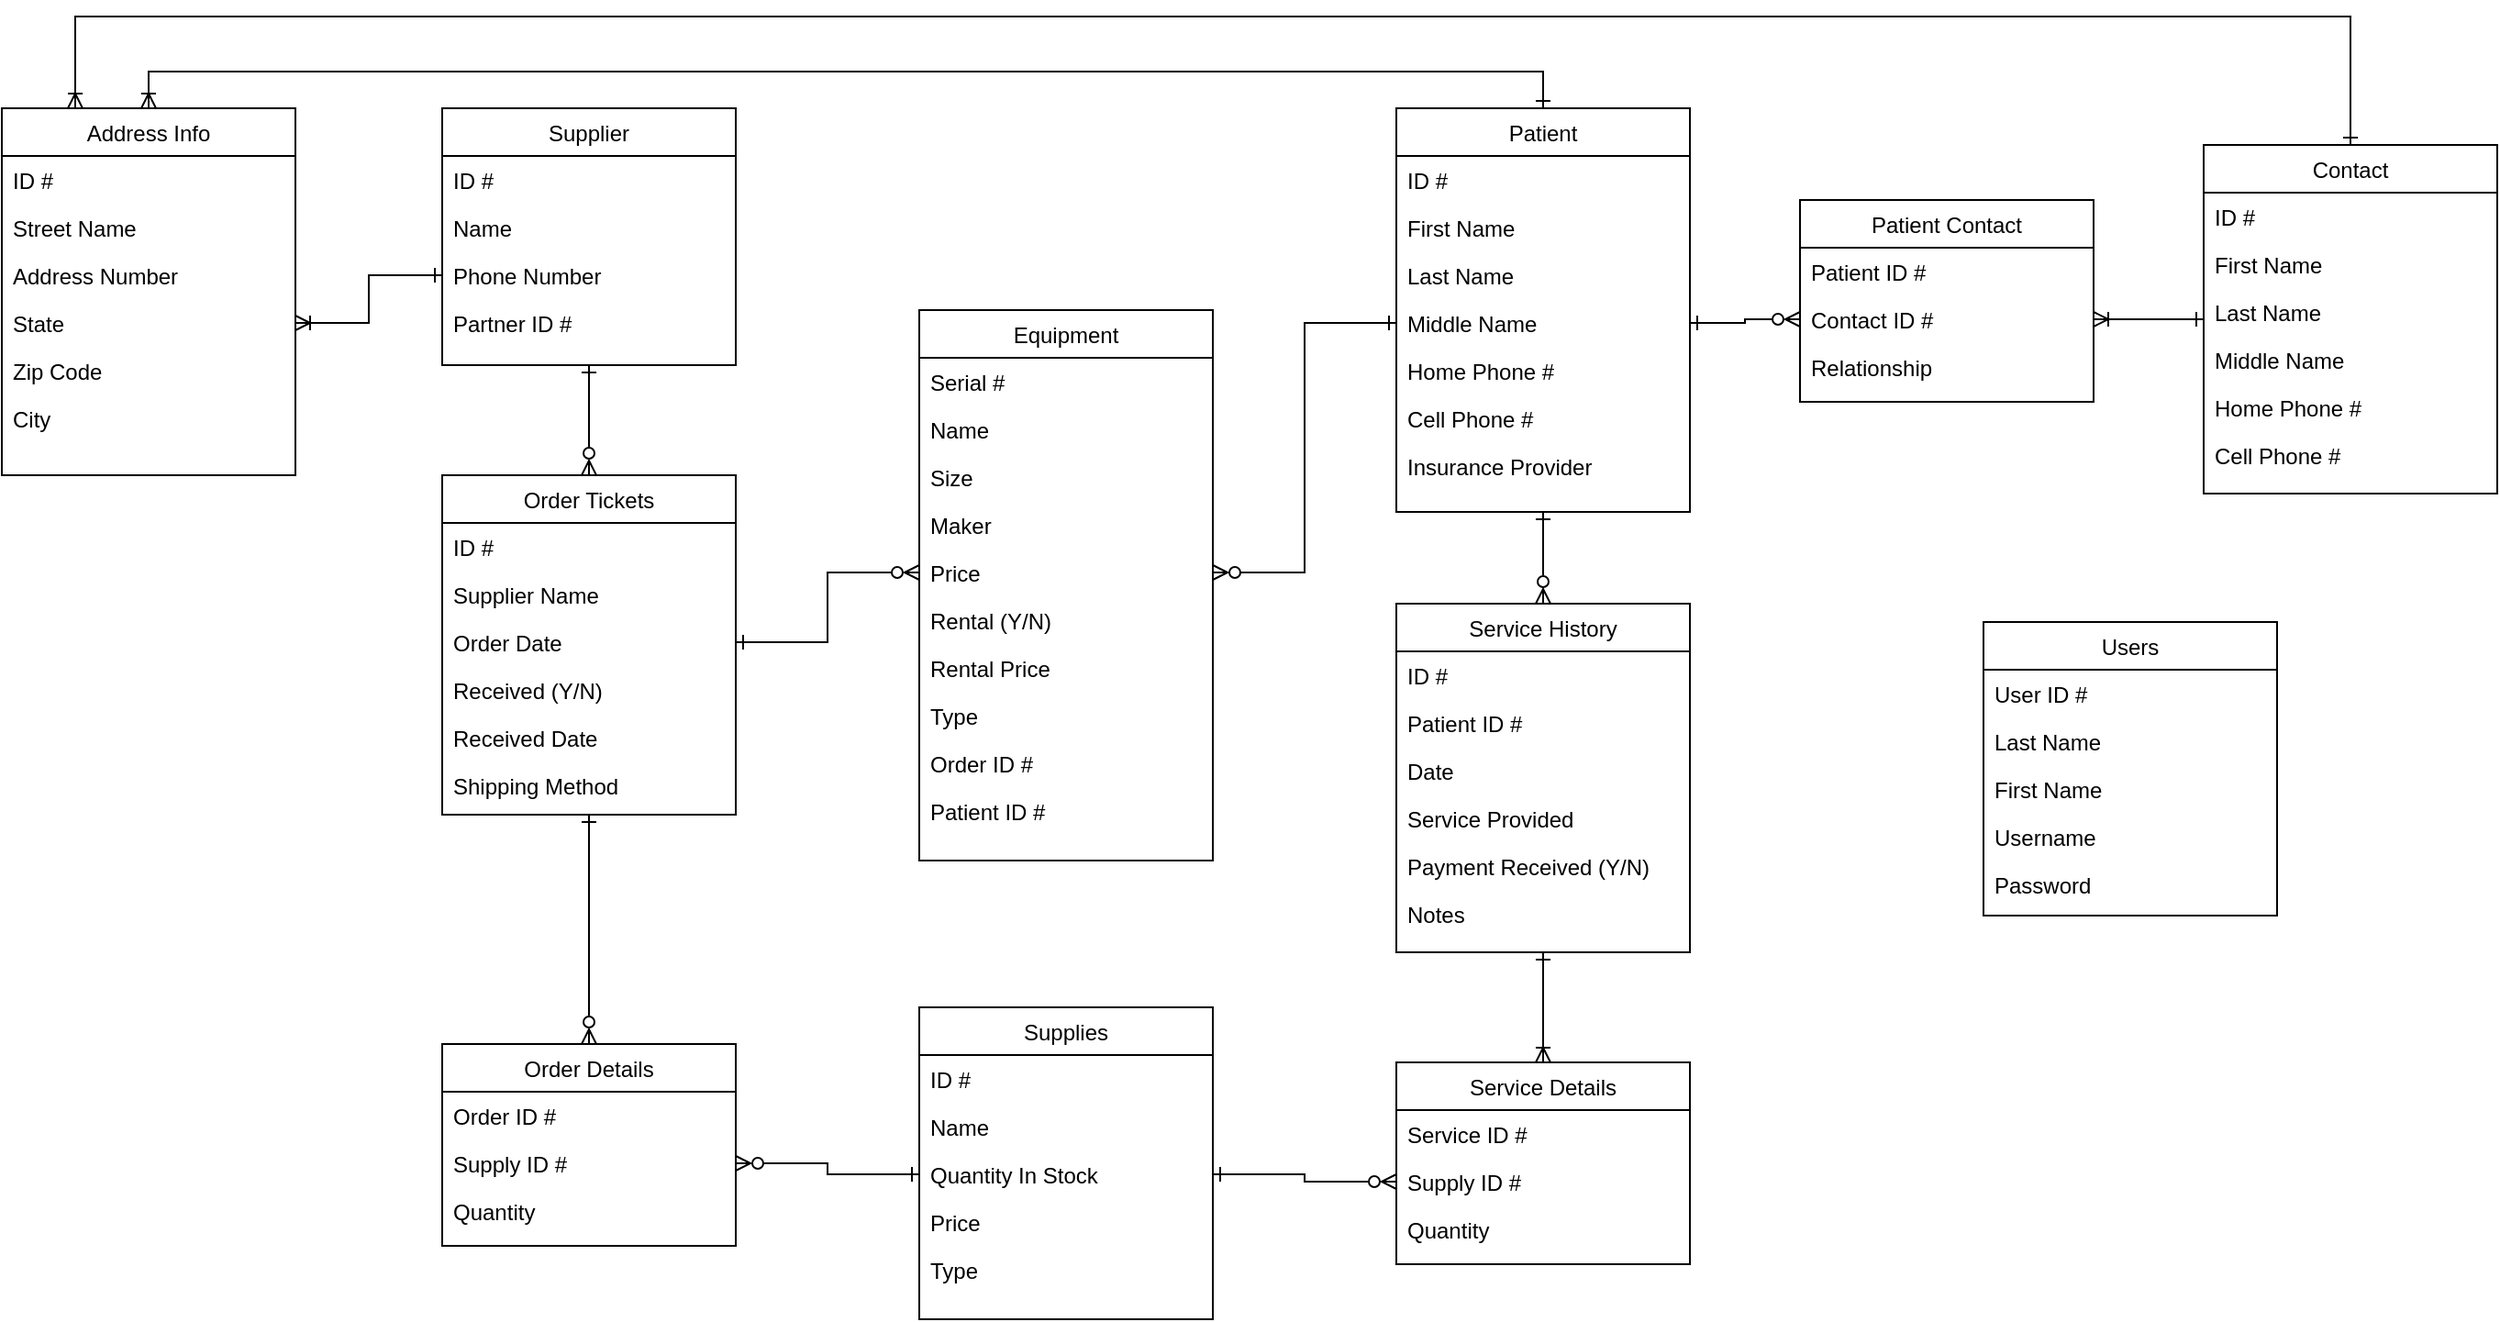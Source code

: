 <mxfile version="24.8.0">
  <diagram id="C5RBs43oDa-KdzZeNtuy" name="Page-1">
    <mxGraphModel dx="1877" dy="530" grid="1" gridSize="10" guides="1" tooltips="1" connect="1" arrows="1" fold="1" page="1" pageScale="1" pageWidth="827" pageHeight="1169" math="0" shadow="0">
      <root>
        <mxCell id="WIyWlLk6GJQsqaUBKTNV-0" />
        <mxCell id="WIyWlLk6GJQsqaUBKTNV-1" parent="WIyWlLk6GJQsqaUBKTNV-0" />
        <mxCell id="b4P51M-Bft6pQW1hSLu2-100" style="edgeStyle=orthogonalEdgeStyle;rounded=0;orthogonalLoop=1;jettySize=auto;html=1;exitX=0.5;exitY=1;exitDx=0;exitDy=0;entryX=0.5;entryY=0;entryDx=0;entryDy=0;startArrow=ERone;startFill=0;endArrow=ERzeroToMany;endFill=0;" parent="WIyWlLk6GJQsqaUBKTNV-1" source="zkfFHV4jXpPFQw0GAbJ--17" target="b4P51M-Bft6pQW1hSLu2-24" edge="1">
          <mxGeometry relative="1" as="geometry" />
        </mxCell>
        <mxCell id="zkfFHV4jXpPFQw0GAbJ--17" value="Patient" style="swimlane;fontStyle=0;align=center;verticalAlign=top;childLayout=stackLayout;horizontal=1;startSize=26;horizontalStack=0;resizeParent=1;resizeLast=0;collapsible=1;marginBottom=0;rounded=0;shadow=0;strokeWidth=1;" parent="WIyWlLk6GJQsqaUBKTNV-1" vertex="1">
          <mxGeometry x="80" y="80" width="160" height="220" as="geometry">
            <mxRectangle x="550" y="140" width="160" height="26" as="alternateBounds" />
          </mxGeometry>
        </mxCell>
        <mxCell id="zkfFHV4jXpPFQw0GAbJ--18" value="ID #" style="text;align=left;verticalAlign=top;spacingLeft=4;spacingRight=4;overflow=hidden;rotatable=0;points=[[0,0.5],[1,0.5]];portConstraint=eastwest;" parent="zkfFHV4jXpPFQw0GAbJ--17" vertex="1">
          <mxGeometry y="26" width="160" height="26" as="geometry" />
        </mxCell>
        <mxCell id="zkfFHV4jXpPFQw0GAbJ--19" value="First Name" style="text;align=left;verticalAlign=top;spacingLeft=4;spacingRight=4;overflow=hidden;rotatable=0;points=[[0,0.5],[1,0.5]];portConstraint=eastwest;rounded=0;shadow=0;html=0;" parent="zkfFHV4jXpPFQw0GAbJ--17" vertex="1">
          <mxGeometry y="52" width="160" height="26" as="geometry" />
        </mxCell>
        <mxCell id="zkfFHV4jXpPFQw0GAbJ--20" value="Last Name" style="text;align=left;verticalAlign=top;spacingLeft=4;spacingRight=4;overflow=hidden;rotatable=0;points=[[0,0.5],[1,0.5]];portConstraint=eastwest;rounded=0;shadow=0;html=0;" parent="zkfFHV4jXpPFQw0GAbJ--17" vertex="1">
          <mxGeometry y="78" width="160" height="26" as="geometry" />
        </mxCell>
        <mxCell id="zkfFHV4jXpPFQw0GAbJ--21" value="Middle Name" style="text;align=left;verticalAlign=top;spacingLeft=4;spacingRight=4;overflow=hidden;rotatable=0;points=[[0,0.5],[1,0.5]];portConstraint=eastwest;rounded=0;shadow=0;html=0;" parent="zkfFHV4jXpPFQw0GAbJ--17" vertex="1">
          <mxGeometry y="104" width="160" height="26" as="geometry" />
        </mxCell>
        <mxCell id="zkfFHV4jXpPFQw0GAbJ--22" value="Home Phone #" style="text;align=left;verticalAlign=top;spacingLeft=4;spacingRight=4;overflow=hidden;rotatable=0;points=[[0,0.5],[1,0.5]];portConstraint=eastwest;rounded=0;shadow=0;html=0;" parent="zkfFHV4jXpPFQw0GAbJ--17" vertex="1">
          <mxGeometry y="130" width="160" height="26" as="geometry" />
        </mxCell>
        <mxCell id="b4P51M-Bft6pQW1hSLu2-2" value="Cell Phone #" style="text;align=left;verticalAlign=top;spacingLeft=4;spacingRight=4;overflow=hidden;rotatable=0;points=[[0,0.5],[1,0.5]];portConstraint=eastwest;rounded=0;shadow=0;html=0;" parent="zkfFHV4jXpPFQw0GAbJ--17" vertex="1">
          <mxGeometry y="156" width="160" height="26" as="geometry" />
        </mxCell>
        <mxCell id="b4P51M-Bft6pQW1hSLu2-53" value="Insurance Provider" style="text;align=left;verticalAlign=top;spacingLeft=4;spacingRight=4;overflow=hidden;rotatable=0;points=[[0,0.5],[1,0.5]];portConstraint=eastwest;rounded=0;shadow=0;html=0;" parent="zkfFHV4jXpPFQw0GAbJ--17" vertex="1">
          <mxGeometry y="182" width="160" height="26" as="geometry" />
        </mxCell>
        <mxCell id="b4P51M-Bft6pQW1hSLu2-10" value="Equipment" style="swimlane;fontStyle=0;align=center;verticalAlign=top;childLayout=stackLayout;horizontal=1;startSize=26;horizontalStack=0;resizeParent=1;resizeLast=0;collapsible=1;marginBottom=0;rounded=0;shadow=0;strokeWidth=1;" parent="WIyWlLk6GJQsqaUBKTNV-1" vertex="1">
          <mxGeometry x="-180" y="190" width="160" height="300" as="geometry">
            <mxRectangle x="550" y="140" width="160" height="26" as="alternateBounds" />
          </mxGeometry>
        </mxCell>
        <mxCell id="b4P51M-Bft6pQW1hSLu2-11" value="Serial #" style="text;align=left;verticalAlign=top;spacingLeft=4;spacingRight=4;overflow=hidden;rotatable=0;points=[[0,0.5],[1,0.5]];portConstraint=eastwest;" parent="b4P51M-Bft6pQW1hSLu2-10" vertex="1">
          <mxGeometry y="26" width="160" height="26" as="geometry" />
        </mxCell>
        <mxCell id="b4P51M-Bft6pQW1hSLu2-13" value="Name" style="text;align=left;verticalAlign=top;spacingLeft=4;spacingRight=4;overflow=hidden;rotatable=0;points=[[0,0.5],[1,0.5]];portConstraint=eastwest;rounded=0;shadow=0;html=0;" parent="b4P51M-Bft6pQW1hSLu2-10" vertex="1">
          <mxGeometry y="52" width="160" height="26" as="geometry" />
        </mxCell>
        <mxCell id="b4P51M-Bft6pQW1hSLu2-14" value="Size" style="text;align=left;verticalAlign=top;spacingLeft=4;spacingRight=4;overflow=hidden;rotatable=0;points=[[0,0.5],[1,0.5]];portConstraint=eastwest;rounded=0;shadow=0;html=0;" parent="b4P51M-Bft6pQW1hSLu2-10" vertex="1">
          <mxGeometry y="78" width="160" height="26" as="geometry" />
        </mxCell>
        <mxCell id="b4P51M-Bft6pQW1hSLu2-15" value="Maker" style="text;align=left;verticalAlign=top;spacingLeft=4;spacingRight=4;overflow=hidden;rotatable=0;points=[[0,0.5],[1,0.5]];portConstraint=eastwest;rounded=0;shadow=0;html=0;" parent="b4P51M-Bft6pQW1hSLu2-10" vertex="1">
          <mxGeometry y="104" width="160" height="26" as="geometry" />
        </mxCell>
        <mxCell id="b4P51M-Bft6pQW1hSLu2-62" value="Price" style="text;align=left;verticalAlign=top;spacingLeft=4;spacingRight=4;overflow=hidden;rotatable=0;points=[[0,0.5],[1,0.5]];portConstraint=eastwest;rounded=0;shadow=0;html=0;" parent="b4P51M-Bft6pQW1hSLu2-10" vertex="1">
          <mxGeometry y="130" width="160" height="26" as="geometry" />
        </mxCell>
        <mxCell id="b4P51M-Bft6pQW1hSLu2-64" value="Rental (Y/N)" style="text;align=left;verticalAlign=top;spacingLeft=4;spacingRight=4;overflow=hidden;rotatable=0;points=[[0,0.5],[1,0.5]];portConstraint=eastwest;rounded=0;shadow=0;html=0;" parent="b4P51M-Bft6pQW1hSLu2-10" vertex="1">
          <mxGeometry y="156" width="160" height="26" as="geometry" />
        </mxCell>
        <mxCell id="b4P51M-Bft6pQW1hSLu2-66" value="Rental Price" style="text;align=left;verticalAlign=top;spacingLeft=4;spacingRight=4;overflow=hidden;rotatable=0;points=[[0,0.5],[1,0.5]];portConstraint=eastwest;rounded=0;shadow=0;html=0;" parent="b4P51M-Bft6pQW1hSLu2-10" vertex="1">
          <mxGeometry y="182" width="160" height="26" as="geometry" />
        </mxCell>
        <mxCell id="b4P51M-Bft6pQW1hSLu2-130" value="Type" style="text;align=left;verticalAlign=top;spacingLeft=4;spacingRight=4;overflow=hidden;rotatable=0;points=[[0,0.5],[1,0.5]];portConstraint=eastwest;rounded=0;shadow=0;html=0;" parent="b4P51M-Bft6pQW1hSLu2-10" vertex="1">
          <mxGeometry y="208" width="160" height="26" as="geometry" />
        </mxCell>
        <mxCell id="JsYCx87im2UmjzTzbnyN-14" value="Order ID #" style="text;align=left;verticalAlign=top;spacingLeft=4;spacingRight=4;overflow=hidden;rotatable=0;points=[[0,0.5],[1,0.5]];portConstraint=eastwest;rounded=0;shadow=0;html=0;" vertex="1" parent="b4P51M-Bft6pQW1hSLu2-10">
          <mxGeometry y="234" width="160" height="26" as="geometry" />
        </mxCell>
        <mxCell id="JsYCx87im2UmjzTzbnyN-13" value="Patient ID #" style="text;align=left;verticalAlign=top;spacingLeft=4;spacingRight=4;overflow=hidden;rotatable=0;points=[[0,0.5],[1,0.5]];portConstraint=eastwest;rounded=0;shadow=0;html=0;" vertex="1" parent="b4P51M-Bft6pQW1hSLu2-10">
          <mxGeometry y="260" width="160" height="26" as="geometry" />
        </mxCell>
        <mxCell id="b4P51M-Bft6pQW1hSLu2-99" style="edgeStyle=orthogonalEdgeStyle;rounded=0;orthogonalLoop=1;jettySize=auto;html=1;exitX=0.5;exitY=1;exitDx=0;exitDy=0;entryX=0.5;entryY=0;entryDx=0;entryDy=0;endArrow=ERzeroToMany;endFill=0;startArrow=ERone;startFill=0;" parent="WIyWlLk6GJQsqaUBKTNV-1" source="b4P51M-Bft6pQW1hSLu2-17" target="b4P51M-Bft6pQW1hSLu2-31" edge="1">
          <mxGeometry relative="1" as="geometry" />
        </mxCell>
        <mxCell id="b4P51M-Bft6pQW1hSLu2-17" value="Supplier" style="swimlane;fontStyle=0;align=center;verticalAlign=top;childLayout=stackLayout;horizontal=1;startSize=26;horizontalStack=0;resizeParent=1;resizeLast=0;collapsible=1;marginBottom=0;rounded=0;shadow=0;strokeWidth=1;" parent="WIyWlLk6GJQsqaUBKTNV-1" vertex="1">
          <mxGeometry x="-440" y="80" width="160" height="140" as="geometry">
            <mxRectangle x="550" y="140" width="160" height="26" as="alternateBounds" />
          </mxGeometry>
        </mxCell>
        <mxCell id="b4P51M-Bft6pQW1hSLu2-132" value="ID #" style="text;align=left;verticalAlign=top;spacingLeft=4;spacingRight=4;overflow=hidden;rotatable=0;points=[[0,0.5],[1,0.5]];portConstraint=eastwest;rounded=0;shadow=0;html=0;" parent="b4P51M-Bft6pQW1hSLu2-17" vertex="1">
          <mxGeometry y="26" width="160" height="26" as="geometry" />
        </mxCell>
        <mxCell id="b4P51M-Bft6pQW1hSLu2-19" value="Name" style="text;align=left;verticalAlign=top;spacingLeft=4;spacingRight=4;overflow=hidden;rotatable=0;points=[[0,0.5],[1,0.5]];portConstraint=eastwest;rounded=0;shadow=0;html=0;" parent="b4P51M-Bft6pQW1hSLu2-17" vertex="1">
          <mxGeometry y="52" width="160" height="26" as="geometry" />
        </mxCell>
        <mxCell id="b4P51M-Bft6pQW1hSLu2-20" value="Phone Number" style="text;align=left;verticalAlign=top;spacingLeft=4;spacingRight=4;overflow=hidden;rotatable=0;points=[[0,0.5],[1,0.5]];portConstraint=eastwest;rounded=0;shadow=0;html=0;" parent="b4P51M-Bft6pQW1hSLu2-17" vertex="1">
          <mxGeometry y="78" width="160" height="26" as="geometry" />
        </mxCell>
        <mxCell id="b4P51M-Bft6pQW1hSLu2-22" value="Partner ID #" style="text;align=left;verticalAlign=top;spacingLeft=4;spacingRight=4;overflow=hidden;rotatable=0;points=[[0,0.5],[1,0.5]];portConstraint=eastwest;rounded=0;shadow=0;html=0;" parent="b4P51M-Bft6pQW1hSLu2-17" vertex="1">
          <mxGeometry y="104" width="160" height="26" as="geometry" />
        </mxCell>
        <mxCell id="b4P51M-Bft6pQW1hSLu2-24" value="Service History" style="swimlane;fontStyle=0;align=center;verticalAlign=top;childLayout=stackLayout;horizontal=1;startSize=26;horizontalStack=0;resizeParent=1;resizeLast=0;collapsible=1;marginBottom=0;rounded=0;shadow=0;strokeWidth=1;" parent="WIyWlLk6GJQsqaUBKTNV-1" vertex="1">
          <mxGeometry x="80" y="350" width="160" height="190" as="geometry">
            <mxRectangle x="550" y="140" width="160" height="26" as="alternateBounds" />
          </mxGeometry>
        </mxCell>
        <mxCell id="b4P51M-Bft6pQW1hSLu2-25" value="ID #" style="text;align=left;verticalAlign=top;spacingLeft=4;spacingRight=4;overflow=hidden;rotatable=0;points=[[0,0.5],[1,0.5]];portConstraint=eastwest;" parent="b4P51M-Bft6pQW1hSLu2-24" vertex="1">
          <mxGeometry y="26" width="160" height="26" as="geometry" />
        </mxCell>
        <mxCell id="b4P51M-Bft6pQW1hSLu2-26" value="Patient ID #" style="text;align=left;verticalAlign=top;spacingLeft=4;spacingRight=4;overflow=hidden;rotatable=0;points=[[0,0.5],[1,0.5]];portConstraint=eastwest;rounded=0;shadow=0;html=0;" parent="b4P51M-Bft6pQW1hSLu2-24" vertex="1">
          <mxGeometry y="52" width="160" height="26" as="geometry" />
        </mxCell>
        <mxCell id="b4P51M-Bft6pQW1hSLu2-27" value="Date" style="text;align=left;verticalAlign=top;spacingLeft=4;spacingRight=4;overflow=hidden;rotatable=0;points=[[0,0.5],[1,0.5]];portConstraint=eastwest;rounded=0;shadow=0;html=0;" parent="b4P51M-Bft6pQW1hSLu2-24" vertex="1">
          <mxGeometry y="78" width="160" height="26" as="geometry" />
        </mxCell>
        <mxCell id="b4P51M-Bft6pQW1hSLu2-28" value="Service Provided" style="text;align=left;verticalAlign=top;spacingLeft=4;spacingRight=4;overflow=hidden;rotatable=0;points=[[0,0.5],[1,0.5]];portConstraint=eastwest;rounded=0;shadow=0;html=0;" parent="b4P51M-Bft6pQW1hSLu2-24" vertex="1">
          <mxGeometry y="104" width="160" height="26" as="geometry" />
        </mxCell>
        <mxCell id="b4P51M-Bft6pQW1hSLu2-29" value="Payment Received (Y/N)" style="text;align=left;verticalAlign=top;spacingLeft=4;spacingRight=4;overflow=hidden;rotatable=0;points=[[0,0.5],[1,0.5]];portConstraint=eastwest;rounded=0;shadow=0;html=0;" parent="b4P51M-Bft6pQW1hSLu2-24" vertex="1">
          <mxGeometry y="130" width="160" height="26" as="geometry" />
        </mxCell>
        <mxCell id="b4P51M-Bft6pQW1hSLu2-50" value="Notes" style="text;align=left;verticalAlign=top;spacingLeft=4;spacingRight=4;overflow=hidden;rotatable=0;points=[[0,0.5],[1,0.5]];portConstraint=eastwest;rounded=0;shadow=0;html=0;" parent="b4P51M-Bft6pQW1hSLu2-24" vertex="1">
          <mxGeometry y="156" width="160" height="26" as="geometry" />
        </mxCell>
        <mxCell id="b4P51M-Bft6pQW1hSLu2-31" value="Order Tickets" style="swimlane;fontStyle=0;align=center;verticalAlign=top;childLayout=stackLayout;horizontal=1;startSize=26;horizontalStack=0;resizeParent=1;resizeLast=0;collapsible=1;marginBottom=0;rounded=0;shadow=0;strokeWidth=1;" parent="WIyWlLk6GJQsqaUBKTNV-1" vertex="1">
          <mxGeometry x="-440" y="280" width="160" height="185" as="geometry">
            <mxRectangle x="550" y="140" width="160" height="26" as="alternateBounds" />
          </mxGeometry>
        </mxCell>
        <mxCell id="b4P51M-Bft6pQW1hSLu2-32" value="ID #" style="text;align=left;verticalAlign=top;spacingLeft=4;spacingRight=4;overflow=hidden;rotatable=0;points=[[0,0.5],[1,0.5]];portConstraint=eastwest;" parent="b4P51M-Bft6pQW1hSLu2-31" vertex="1">
          <mxGeometry y="26" width="160" height="26" as="geometry" />
        </mxCell>
        <mxCell id="b4P51M-Bft6pQW1hSLu2-33" value="Supplier Name" style="text;align=left;verticalAlign=top;spacingLeft=4;spacingRight=4;overflow=hidden;rotatable=0;points=[[0,0.5],[1,0.5]];portConstraint=eastwest;rounded=0;shadow=0;html=0;" parent="b4P51M-Bft6pQW1hSLu2-31" vertex="1">
          <mxGeometry y="52" width="160" height="26" as="geometry" />
        </mxCell>
        <mxCell id="b4P51M-Bft6pQW1hSLu2-34" value="Order Date" style="text;align=left;verticalAlign=top;spacingLeft=4;spacingRight=4;overflow=hidden;rotatable=0;points=[[0,0.5],[1,0.5]];portConstraint=eastwest;rounded=0;shadow=0;html=0;" parent="b4P51M-Bft6pQW1hSLu2-31" vertex="1">
          <mxGeometry y="78" width="160" height="26" as="geometry" />
        </mxCell>
        <mxCell id="b4P51M-Bft6pQW1hSLu2-68" value="Received (Y/N)" style="text;align=left;verticalAlign=top;spacingLeft=4;spacingRight=4;overflow=hidden;rotatable=0;points=[[0,0.5],[1,0.5]];portConstraint=eastwest;rounded=0;shadow=0;html=0;" parent="b4P51M-Bft6pQW1hSLu2-31" vertex="1">
          <mxGeometry y="104" width="160" height="26" as="geometry" />
        </mxCell>
        <mxCell id="b4P51M-Bft6pQW1hSLu2-117" value="Received Date" style="text;align=left;verticalAlign=top;spacingLeft=4;spacingRight=4;overflow=hidden;rotatable=0;points=[[0,0.5],[1,0.5]];portConstraint=eastwest;rounded=0;shadow=0;html=0;" parent="b4P51M-Bft6pQW1hSLu2-31" vertex="1">
          <mxGeometry y="130" width="160" height="26" as="geometry" />
        </mxCell>
        <mxCell id="b4P51M-Bft6pQW1hSLu2-118" value="Shipping Method" style="text;align=left;verticalAlign=top;spacingLeft=4;spacingRight=4;overflow=hidden;rotatable=0;points=[[0,0.5],[1,0.5]];portConstraint=eastwest;rounded=0;shadow=0;html=0;" parent="b4P51M-Bft6pQW1hSLu2-31" vertex="1">
          <mxGeometry y="156" width="160" height="26" as="geometry" />
        </mxCell>
        <mxCell id="b4P51M-Bft6pQW1hSLu2-38" value="Contact" style="swimlane;fontStyle=0;align=center;verticalAlign=top;childLayout=stackLayout;horizontal=1;startSize=26;horizontalStack=0;resizeParent=1;resizeLast=0;collapsible=1;marginBottom=0;rounded=0;shadow=0;strokeWidth=1;" parent="WIyWlLk6GJQsqaUBKTNV-1" vertex="1">
          <mxGeometry x="520" y="100" width="160" height="190" as="geometry">
            <mxRectangle x="550" y="140" width="160" height="26" as="alternateBounds" />
          </mxGeometry>
        </mxCell>
        <mxCell id="b4P51M-Bft6pQW1hSLu2-39" value="ID #" style="text;align=left;verticalAlign=top;spacingLeft=4;spacingRight=4;overflow=hidden;rotatable=0;points=[[0,0.5],[1,0.5]];portConstraint=eastwest;" parent="b4P51M-Bft6pQW1hSLu2-38" vertex="1">
          <mxGeometry y="26" width="160" height="26" as="geometry" />
        </mxCell>
        <mxCell id="b4P51M-Bft6pQW1hSLu2-40" value="First Name" style="text;align=left;verticalAlign=top;spacingLeft=4;spacingRight=4;overflow=hidden;rotatable=0;points=[[0,0.5],[1,0.5]];portConstraint=eastwest;rounded=0;shadow=0;html=0;" parent="b4P51M-Bft6pQW1hSLu2-38" vertex="1">
          <mxGeometry y="52" width="160" height="26" as="geometry" />
        </mxCell>
        <mxCell id="b4P51M-Bft6pQW1hSLu2-41" value="Last Name" style="text;align=left;verticalAlign=top;spacingLeft=4;spacingRight=4;overflow=hidden;rotatable=0;points=[[0,0.5],[1,0.5]];portConstraint=eastwest;rounded=0;shadow=0;html=0;" parent="b4P51M-Bft6pQW1hSLu2-38" vertex="1">
          <mxGeometry y="78" width="160" height="26" as="geometry" />
        </mxCell>
        <mxCell id="b4P51M-Bft6pQW1hSLu2-42" value="Middle Name" style="text;align=left;verticalAlign=top;spacingLeft=4;spacingRight=4;overflow=hidden;rotatable=0;points=[[0,0.5],[1,0.5]];portConstraint=eastwest;rounded=0;shadow=0;html=0;" parent="b4P51M-Bft6pQW1hSLu2-38" vertex="1">
          <mxGeometry y="104" width="160" height="26" as="geometry" />
        </mxCell>
        <mxCell id="b4P51M-Bft6pQW1hSLu2-51" value="Home Phone #" style="text;align=left;verticalAlign=top;spacingLeft=4;spacingRight=4;overflow=hidden;rotatable=0;points=[[0,0.5],[1,0.5]];portConstraint=eastwest;rounded=0;shadow=0;html=0;" parent="b4P51M-Bft6pQW1hSLu2-38" vertex="1">
          <mxGeometry y="130" width="160" height="26" as="geometry" />
        </mxCell>
        <mxCell id="b4P51M-Bft6pQW1hSLu2-55" value="Cell Phone #" style="text;align=left;verticalAlign=top;spacingLeft=4;spacingRight=4;overflow=hidden;rotatable=0;points=[[0,0.5],[1,0.5]];portConstraint=eastwest;rounded=0;shadow=0;html=0;" parent="b4P51M-Bft6pQW1hSLu2-38" vertex="1">
          <mxGeometry y="156" width="160" height="26" as="geometry" />
        </mxCell>
        <mxCell id="b4P51M-Bft6pQW1hSLu2-83" value="Service Details" style="swimlane;fontStyle=0;align=center;verticalAlign=top;childLayout=stackLayout;horizontal=1;startSize=26;horizontalStack=0;resizeParent=1;resizeLast=0;collapsible=1;marginBottom=0;rounded=0;shadow=0;strokeWidth=1;" parent="WIyWlLk6GJQsqaUBKTNV-1" vertex="1">
          <mxGeometry x="80" y="600" width="160" height="110" as="geometry">
            <mxRectangle x="550" y="140" width="160" height="26" as="alternateBounds" />
          </mxGeometry>
        </mxCell>
        <mxCell id="b4P51M-Bft6pQW1hSLu2-84" value="Service ID #" style="text;align=left;verticalAlign=top;spacingLeft=4;spacingRight=4;overflow=hidden;rotatable=0;points=[[0,0.5],[1,0.5]];portConstraint=eastwest;" parent="b4P51M-Bft6pQW1hSLu2-83" vertex="1">
          <mxGeometry y="26" width="160" height="26" as="geometry" />
        </mxCell>
        <mxCell id="b4P51M-Bft6pQW1hSLu2-86" value="Supply ID #" style="text;align=left;verticalAlign=top;spacingLeft=4;spacingRight=4;overflow=hidden;rotatable=0;points=[[0,0.5],[1,0.5]];portConstraint=eastwest;rounded=0;shadow=0;html=0;" parent="b4P51M-Bft6pQW1hSLu2-83" vertex="1">
          <mxGeometry y="52" width="160" height="26" as="geometry" />
        </mxCell>
        <mxCell id="b4P51M-Bft6pQW1hSLu2-87" value="Quantity" style="text;align=left;verticalAlign=top;spacingLeft=4;spacingRight=4;overflow=hidden;rotatable=0;points=[[0,0.5],[1,0.5]];portConstraint=eastwest;rounded=0;shadow=0;html=0;" parent="b4P51M-Bft6pQW1hSLu2-83" vertex="1">
          <mxGeometry y="78" width="160" height="26" as="geometry" />
        </mxCell>
        <mxCell id="b4P51M-Bft6pQW1hSLu2-90" value="Users" style="swimlane;fontStyle=0;align=center;verticalAlign=top;childLayout=stackLayout;horizontal=1;startSize=26;horizontalStack=0;resizeParent=1;resizeLast=0;collapsible=1;marginBottom=0;rounded=0;shadow=0;strokeWidth=1;" parent="WIyWlLk6GJQsqaUBKTNV-1" vertex="1">
          <mxGeometry x="400" y="360" width="160" height="160" as="geometry">
            <mxRectangle x="550" y="140" width="160" height="26" as="alternateBounds" />
          </mxGeometry>
        </mxCell>
        <mxCell id="b4P51M-Bft6pQW1hSLu2-91" value="User ID # " style="text;align=left;verticalAlign=top;spacingLeft=4;spacingRight=4;overflow=hidden;rotatable=0;points=[[0,0.5],[1,0.5]];portConstraint=eastwest;" parent="b4P51M-Bft6pQW1hSLu2-90" vertex="1">
          <mxGeometry y="26" width="160" height="26" as="geometry" />
        </mxCell>
        <mxCell id="b4P51M-Bft6pQW1hSLu2-93" value="Last Name" style="text;align=left;verticalAlign=top;spacingLeft=4;spacingRight=4;overflow=hidden;rotatable=0;points=[[0,0.5],[1,0.5]];portConstraint=eastwest;rounded=0;shadow=0;html=0;" parent="b4P51M-Bft6pQW1hSLu2-90" vertex="1">
          <mxGeometry y="52" width="160" height="26" as="geometry" />
        </mxCell>
        <mxCell id="b4P51M-Bft6pQW1hSLu2-92" value="First Name" style="text;align=left;verticalAlign=top;spacingLeft=4;spacingRight=4;overflow=hidden;rotatable=0;points=[[0,0.5],[1,0.5]];portConstraint=eastwest;rounded=0;shadow=0;html=0;" parent="b4P51M-Bft6pQW1hSLu2-90" vertex="1">
          <mxGeometry y="78" width="160" height="26" as="geometry" />
        </mxCell>
        <mxCell id="b4P51M-Bft6pQW1hSLu2-95" value="Username" style="text;align=left;verticalAlign=top;spacingLeft=4;spacingRight=4;overflow=hidden;rotatable=0;points=[[0,0.5],[1,0.5]];portConstraint=eastwest;rounded=0;shadow=0;html=0;" parent="b4P51M-Bft6pQW1hSLu2-90" vertex="1">
          <mxGeometry y="104" width="160" height="26" as="geometry" />
        </mxCell>
        <mxCell id="b4P51M-Bft6pQW1hSLu2-94" value="Password" style="text;align=left;verticalAlign=top;spacingLeft=4;spacingRight=4;overflow=hidden;rotatable=0;points=[[0,0.5],[1,0.5]];portConstraint=eastwest;rounded=0;shadow=0;html=0;" parent="b4P51M-Bft6pQW1hSLu2-90" vertex="1">
          <mxGeometry y="130" width="160" height="26" as="geometry" />
        </mxCell>
        <mxCell id="b4P51M-Bft6pQW1hSLu2-101" style="edgeStyle=orthogonalEdgeStyle;rounded=0;orthogonalLoop=1;jettySize=auto;html=1;exitX=0;exitY=0.5;exitDx=0;exitDy=0;entryX=1;entryY=0.5;entryDx=0;entryDy=0;endArrow=ERone;endFill=0;startArrow=ERzeroToMany;startFill=0;" parent="WIyWlLk6GJQsqaUBKTNV-1" source="b4P51M-Bft6pQW1hSLu2-86" target="Sb4sRkHZLUuxlxwJCpTI-5" edge="1">
          <mxGeometry relative="1" as="geometry" />
        </mxCell>
        <mxCell id="b4P51M-Bft6pQW1hSLu2-103" style="edgeStyle=orthogonalEdgeStyle;rounded=0;orthogonalLoop=1;jettySize=auto;html=1;exitX=0.5;exitY=0;exitDx=0;exitDy=0;entryX=0.5;entryY=1;entryDx=0;entryDy=0;endArrow=ERone;endFill=0;startArrow=ERoneToMany;startFill=0;" parent="WIyWlLk6GJQsqaUBKTNV-1" source="b4P51M-Bft6pQW1hSLu2-83" target="b4P51M-Bft6pQW1hSLu2-24" edge="1">
          <mxGeometry relative="1" as="geometry" />
        </mxCell>
        <mxCell id="b4P51M-Bft6pQW1hSLu2-104" value="Patient Contact" style="swimlane;fontStyle=0;align=center;verticalAlign=top;childLayout=stackLayout;horizontal=1;startSize=26;horizontalStack=0;resizeParent=1;resizeLast=0;collapsible=1;marginBottom=0;rounded=0;shadow=0;strokeWidth=1;" parent="WIyWlLk6GJQsqaUBKTNV-1" vertex="1">
          <mxGeometry x="300" y="130" width="160" height="110" as="geometry">
            <mxRectangle x="550" y="140" width="160" height="26" as="alternateBounds" />
          </mxGeometry>
        </mxCell>
        <mxCell id="b4P51M-Bft6pQW1hSLu2-105" value="Patient ID #" style="text;align=left;verticalAlign=top;spacingLeft=4;spacingRight=4;overflow=hidden;rotatable=0;points=[[0,0.5],[1,0.5]];portConstraint=eastwest;" parent="b4P51M-Bft6pQW1hSLu2-104" vertex="1">
          <mxGeometry y="26" width="160" height="26" as="geometry" />
        </mxCell>
        <mxCell id="b4P51M-Bft6pQW1hSLu2-106" value="Contact ID #" style="text;align=left;verticalAlign=top;spacingLeft=4;spacingRight=4;overflow=hidden;rotatable=0;points=[[0,0.5],[1,0.5]];portConstraint=eastwest;rounded=0;shadow=0;html=0;" parent="b4P51M-Bft6pQW1hSLu2-104" vertex="1">
          <mxGeometry y="52" width="160" height="26" as="geometry" />
        </mxCell>
        <mxCell id="b4P51M-Bft6pQW1hSLu2-109" value="Relationship" style="text;align=left;verticalAlign=top;spacingLeft=4;spacingRight=4;overflow=hidden;rotatable=0;points=[[0,0.5],[1,0.5]];portConstraint=eastwest;rounded=0;shadow=0;html=0;" parent="b4P51M-Bft6pQW1hSLu2-104" vertex="1">
          <mxGeometry y="78" width="160" height="26" as="geometry" />
        </mxCell>
        <mxCell id="b4P51M-Bft6pQW1hSLu2-114" style="edgeStyle=orthogonalEdgeStyle;rounded=0;orthogonalLoop=1;jettySize=auto;html=1;exitX=1;exitY=0.5;exitDx=0;exitDy=0;entryX=0;entryY=0.5;entryDx=0;entryDy=0;endArrow=ERzeroToMany;endFill=0;startArrow=ERone;startFill=0;" parent="WIyWlLk6GJQsqaUBKTNV-1" source="zkfFHV4jXpPFQw0GAbJ--21" target="b4P51M-Bft6pQW1hSLu2-106" edge="1">
          <mxGeometry relative="1" as="geometry" />
        </mxCell>
        <mxCell id="b4P51M-Bft6pQW1hSLu2-115" style="edgeStyle=orthogonalEdgeStyle;rounded=0;orthogonalLoop=1;jettySize=auto;html=1;exitX=1;exitY=0.5;exitDx=0;exitDy=0;entryX=0;entryY=0.5;entryDx=0;entryDy=0;startArrow=ERoneToMany;startFill=0;endArrow=ERone;endFill=0;" parent="WIyWlLk6GJQsqaUBKTNV-1" source="b4P51M-Bft6pQW1hSLu2-106" target="b4P51M-Bft6pQW1hSLu2-38" edge="1">
          <mxGeometry relative="1" as="geometry" />
        </mxCell>
        <mxCell id="b4P51M-Bft6pQW1hSLu2-133" style="edgeStyle=orthogonalEdgeStyle;rounded=0;orthogonalLoop=1;jettySize=auto;html=1;exitX=0.5;exitY=0;exitDx=0;exitDy=0;entryX=0.5;entryY=0;entryDx=0;entryDy=0;endArrow=ERone;endFill=0;startArrow=ERoneToMany;startFill=0;" parent="WIyWlLk6GJQsqaUBKTNV-1" source="b4P51M-Bft6pQW1hSLu2-119" target="zkfFHV4jXpPFQw0GAbJ--17" edge="1">
          <mxGeometry relative="1" as="geometry" />
        </mxCell>
        <mxCell id="b4P51M-Bft6pQW1hSLu2-134" style="edgeStyle=orthogonalEdgeStyle;rounded=0;orthogonalLoop=1;jettySize=auto;html=1;exitX=0.25;exitY=0;exitDx=0;exitDy=0;entryX=0.5;entryY=0;entryDx=0;entryDy=0;endArrow=ERone;endFill=0;startArrow=ERoneToMany;startFill=0;" parent="WIyWlLk6GJQsqaUBKTNV-1" source="b4P51M-Bft6pQW1hSLu2-119" target="b4P51M-Bft6pQW1hSLu2-38" edge="1">
          <mxGeometry relative="1" as="geometry">
            <Array as="points">
              <mxPoint x="-640" y="30" />
              <mxPoint x="600" y="30" />
            </Array>
          </mxGeometry>
        </mxCell>
        <mxCell id="b4P51M-Bft6pQW1hSLu2-119" value="Address Info" style="swimlane;fontStyle=0;align=center;verticalAlign=top;childLayout=stackLayout;horizontal=1;startSize=26;horizontalStack=0;resizeParent=1;resizeLast=0;collapsible=1;marginBottom=0;rounded=0;shadow=0;strokeWidth=1;" parent="WIyWlLk6GJQsqaUBKTNV-1" vertex="1">
          <mxGeometry x="-680" y="80" width="160" height="200" as="geometry">
            <mxRectangle x="550" y="140" width="160" height="26" as="alternateBounds" />
          </mxGeometry>
        </mxCell>
        <mxCell id="b4P51M-Bft6pQW1hSLu2-120" value="ID #" style="text;align=left;verticalAlign=top;spacingLeft=4;spacingRight=4;overflow=hidden;rotatable=0;points=[[0,0.5],[1,0.5]];portConstraint=eastwest;rounded=0;shadow=0;html=0;" parent="b4P51M-Bft6pQW1hSLu2-119" vertex="1">
          <mxGeometry y="26" width="160" height="26" as="geometry" />
        </mxCell>
        <mxCell id="b4P51M-Bft6pQW1hSLu2-122" value="Street Name" style="text;align=left;verticalAlign=top;spacingLeft=4;spacingRight=4;overflow=hidden;rotatable=0;points=[[0,0.5],[1,0.5]];portConstraint=eastwest;rounded=0;shadow=0;html=0;" parent="b4P51M-Bft6pQW1hSLu2-119" vertex="1">
          <mxGeometry y="52" width="160" height="26" as="geometry" />
        </mxCell>
        <mxCell id="b4P51M-Bft6pQW1hSLu2-124" value="Address Number" style="text;align=left;verticalAlign=top;spacingLeft=4;spacingRight=4;overflow=hidden;rotatable=0;points=[[0,0.5],[1,0.5]];portConstraint=eastwest;rounded=0;shadow=0;html=0;" parent="b4P51M-Bft6pQW1hSLu2-119" vertex="1">
          <mxGeometry y="78" width="160" height="26" as="geometry" />
        </mxCell>
        <mxCell id="b4P51M-Bft6pQW1hSLu2-125" value="State" style="text;align=left;verticalAlign=top;spacingLeft=4;spacingRight=4;overflow=hidden;rotatable=0;points=[[0,0.5],[1,0.5]];portConstraint=eastwest;rounded=0;shadow=0;html=0;" parent="b4P51M-Bft6pQW1hSLu2-119" vertex="1">
          <mxGeometry y="104" width="160" height="26" as="geometry" />
        </mxCell>
        <mxCell id="b4P51M-Bft6pQW1hSLu2-128" value="Zip Code" style="text;align=left;verticalAlign=top;spacingLeft=4;spacingRight=4;overflow=hidden;rotatable=0;points=[[0,0.5],[1,0.5]];portConstraint=eastwest;rounded=0;shadow=0;html=0;" parent="b4P51M-Bft6pQW1hSLu2-119" vertex="1">
          <mxGeometry y="130" width="160" height="26" as="geometry" />
        </mxCell>
        <mxCell id="b4P51M-Bft6pQW1hSLu2-127" value="City" style="text;align=left;verticalAlign=top;spacingLeft=4;spacingRight=4;overflow=hidden;rotatable=0;points=[[0,0.5],[1,0.5]];portConstraint=eastwest;rounded=0;shadow=0;html=0;" parent="b4P51M-Bft6pQW1hSLu2-119" vertex="1">
          <mxGeometry y="156" width="160" height="26" as="geometry" />
        </mxCell>
        <mxCell id="b4P51M-Bft6pQW1hSLu2-129" style="edgeStyle=orthogonalEdgeStyle;rounded=0;orthogonalLoop=1;jettySize=auto;html=1;exitX=0;exitY=0.5;exitDx=0;exitDy=0;entryX=1;entryY=0.5;entryDx=0;entryDy=0;endArrow=ERoneToMany;endFill=0;startArrow=ERone;startFill=0;" parent="WIyWlLk6GJQsqaUBKTNV-1" source="b4P51M-Bft6pQW1hSLu2-20" target="b4P51M-Bft6pQW1hSLu2-125" edge="1">
          <mxGeometry relative="1" as="geometry" />
        </mxCell>
        <mxCell id="Sb4sRkHZLUuxlxwJCpTI-0" value="Supplies" style="swimlane;fontStyle=0;align=center;verticalAlign=top;childLayout=stackLayout;horizontal=1;startSize=26;horizontalStack=0;resizeParent=1;resizeLast=0;collapsible=1;marginBottom=0;rounded=0;shadow=0;strokeWidth=1;" parent="WIyWlLk6GJQsqaUBKTNV-1" vertex="1">
          <mxGeometry x="-180" y="570" width="160" height="170" as="geometry">
            <mxRectangle x="550" y="140" width="160" height="26" as="alternateBounds" />
          </mxGeometry>
        </mxCell>
        <mxCell id="Sb4sRkHZLUuxlxwJCpTI-1" value="ID #" style="text;align=left;verticalAlign=top;spacingLeft=4;spacingRight=4;overflow=hidden;rotatable=0;points=[[0,0.5],[1,0.5]];portConstraint=eastwest;" parent="Sb4sRkHZLUuxlxwJCpTI-0" vertex="1">
          <mxGeometry y="26" width="160" height="26" as="geometry" />
        </mxCell>
        <mxCell id="Sb4sRkHZLUuxlxwJCpTI-2" value="Name" style="text;align=left;verticalAlign=top;spacingLeft=4;spacingRight=4;overflow=hidden;rotatable=0;points=[[0,0.5],[1,0.5]];portConstraint=eastwest;rounded=0;shadow=0;html=0;" parent="Sb4sRkHZLUuxlxwJCpTI-0" vertex="1">
          <mxGeometry y="52" width="160" height="26" as="geometry" />
        </mxCell>
        <mxCell id="Sb4sRkHZLUuxlxwJCpTI-5" value="Quantity In Stock" style="text;align=left;verticalAlign=top;spacingLeft=4;spacingRight=4;overflow=hidden;rotatable=0;points=[[0,0.5],[1,0.5]];portConstraint=eastwest;rounded=0;shadow=0;html=0;" parent="Sb4sRkHZLUuxlxwJCpTI-0" vertex="1">
          <mxGeometry y="78" width="160" height="26" as="geometry" />
        </mxCell>
        <mxCell id="Sb4sRkHZLUuxlxwJCpTI-6" value="Price" style="text;align=left;verticalAlign=top;spacingLeft=4;spacingRight=4;overflow=hidden;rotatable=0;points=[[0,0.5],[1,0.5]];portConstraint=eastwest;rounded=0;shadow=0;html=0;" parent="Sb4sRkHZLUuxlxwJCpTI-0" vertex="1">
          <mxGeometry y="104" width="160" height="26" as="geometry" />
        </mxCell>
        <mxCell id="Sb4sRkHZLUuxlxwJCpTI-9" value="Type" style="text;align=left;verticalAlign=top;spacingLeft=4;spacingRight=4;overflow=hidden;rotatable=0;points=[[0,0.5],[1,0.5]];portConstraint=eastwest;rounded=0;shadow=0;html=0;" parent="Sb4sRkHZLUuxlxwJCpTI-0" vertex="1">
          <mxGeometry y="130" width="160" height="26" as="geometry" />
        </mxCell>
        <mxCell id="JsYCx87im2UmjzTzbnyN-16" style="edgeStyle=orthogonalEdgeStyle;rounded=0;orthogonalLoop=1;jettySize=auto;html=1;exitX=0.5;exitY=0;exitDx=0;exitDy=0;entryX=0.5;entryY=1;entryDx=0;entryDy=0;endArrow=ERone;endFill=0;startArrow=ERzeroToMany;startFill=0;" edge="1" parent="WIyWlLk6GJQsqaUBKTNV-1" source="JsYCx87im2UmjzTzbnyN-6" target="b4P51M-Bft6pQW1hSLu2-31">
          <mxGeometry relative="1" as="geometry" />
        </mxCell>
        <mxCell id="JsYCx87im2UmjzTzbnyN-6" value="Order Details" style="swimlane;fontStyle=0;align=center;verticalAlign=top;childLayout=stackLayout;horizontal=1;startSize=26;horizontalStack=0;resizeParent=1;resizeLast=0;collapsible=1;marginBottom=0;rounded=0;shadow=0;strokeWidth=1;" vertex="1" parent="WIyWlLk6GJQsqaUBKTNV-1">
          <mxGeometry x="-440" y="590" width="160" height="110" as="geometry">
            <mxRectangle x="550" y="140" width="160" height="26" as="alternateBounds" />
          </mxGeometry>
        </mxCell>
        <mxCell id="JsYCx87im2UmjzTzbnyN-7" value="Order ID #" style="text;align=left;verticalAlign=top;spacingLeft=4;spacingRight=4;overflow=hidden;rotatable=0;points=[[0,0.5],[1,0.5]];portConstraint=eastwest;" vertex="1" parent="JsYCx87im2UmjzTzbnyN-6">
          <mxGeometry y="26" width="160" height="26" as="geometry" />
        </mxCell>
        <mxCell id="JsYCx87im2UmjzTzbnyN-8" value="Supply ID #" style="text;align=left;verticalAlign=top;spacingLeft=4;spacingRight=4;overflow=hidden;rotatable=0;points=[[0,0.5],[1,0.5]];portConstraint=eastwest;rounded=0;shadow=0;html=0;" vertex="1" parent="JsYCx87im2UmjzTzbnyN-6">
          <mxGeometry y="52" width="160" height="26" as="geometry" />
        </mxCell>
        <mxCell id="JsYCx87im2UmjzTzbnyN-9" value="Quantity" style="text;align=left;verticalAlign=top;spacingLeft=4;spacingRight=4;overflow=hidden;rotatable=0;points=[[0,0.5],[1,0.5]];portConstraint=eastwest;rounded=0;shadow=0;html=0;" vertex="1" parent="JsYCx87im2UmjzTzbnyN-6">
          <mxGeometry y="78" width="160" height="26" as="geometry" />
        </mxCell>
        <mxCell id="JsYCx87im2UmjzTzbnyN-11" style="edgeStyle=orthogonalEdgeStyle;rounded=0;orthogonalLoop=1;jettySize=auto;html=1;exitX=0;exitY=0.5;exitDx=0;exitDy=0;entryX=1;entryY=0.5;entryDx=0;entryDy=0;endArrow=ERzeroToMany;endFill=0;startArrow=ERone;startFill=0;" edge="1" parent="WIyWlLk6GJQsqaUBKTNV-1" source="Sb4sRkHZLUuxlxwJCpTI-5" target="JsYCx87im2UmjzTzbnyN-8">
          <mxGeometry relative="1" as="geometry" />
        </mxCell>
        <mxCell id="JsYCx87im2UmjzTzbnyN-15" style="edgeStyle=orthogonalEdgeStyle;rounded=0;orthogonalLoop=1;jettySize=auto;html=1;exitX=1;exitY=0.5;exitDx=0;exitDy=0;entryX=0;entryY=0.5;entryDx=0;entryDy=0;endArrow=ERzeroToMany;endFill=0;startArrow=ERone;startFill=0;" edge="1" parent="WIyWlLk6GJQsqaUBKTNV-1" source="b4P51M-Bft6pQW1hSLu2-34" target="b4P51M-Bft6pQW1hSLu2-62">
          <mxGeometry relative="1" as="geometry" />
        </mxCell>
        <mxCell id="JsYCx87im2UmjzTzbnyN-17" style="edgeStyle=orthogonalEdgeStyle;rounded=0;orthogonalLoop=1;jettySize=auto;html=1;exitX=1;exitY=0.5;exitDx=0;exitDy=0;entryX=0;entryY=0.5;entryDx=0;entryDy=0;startArrow=ERzeroToMany;startFill=0;endArrow=ERone;endFill=0;" edge="1" parent="WIyWlLk6GJQsqaUBKTNV-1" source="b4P51M-Bft6pQW1hSLu2-62" target="zkfFHV4jXpPFQw0GAbJ--21">
          <mxGeometry relative="1" as="geometry" />
        </mxCell>
      </root>
    </mxGraphModel>
  </diagram>
</mxfile>
